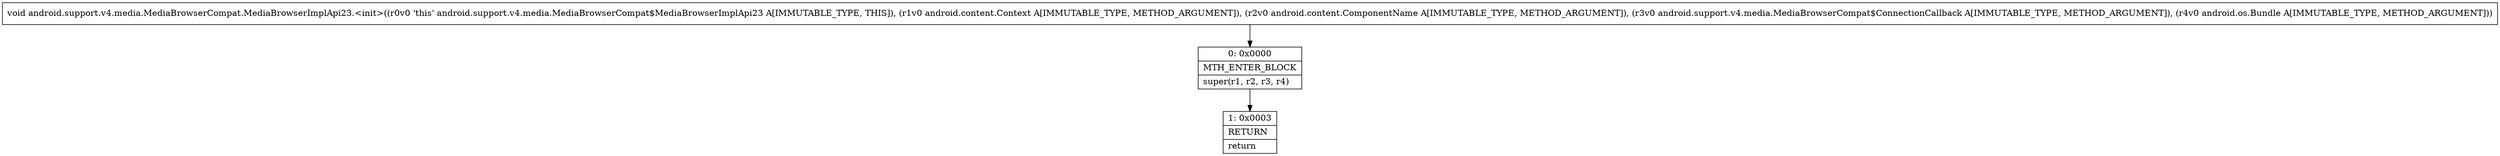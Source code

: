 digraph "CFG forandroid.support.v4.media.MediaBrowserCompat.MediaBrowserImplApi23.\<init\>(Landroid\/content\/Context;Landroid\/content\/ComponentName;Landroid\/support\/v4\/media\/MediaBrowserCompat$ConnectionCallback;Landroid\/os\/Bundle;)V" {
Node_0 [shape=record,label="{0\:\ 0x0000|MTH_ENTER_BLOCK\l|super(r1, r2, r3, r4)\l}"];
Node_1 [shape=record,label="{1\:\ 0x0003|RETURN\l|return\l}"];
MethodNode[shape=record,label="{void android.support.v4.media.MediaBrowserCompat.MediaBrowserImplApi23.\<init\>((r0v0 'this' android.support.v4.media.MediaBrowserCompat$MediaBrowserImplApi23 A[IMMUTABLE_TYPE, THIS]), (r1v0 android.content.Context A[IMMUTABLE_TYPE, METHOD_ARGUMENT]), (r2v0 android.content.ComponentName A[IMMUTABLE_TYPE, METHOD_ARGUMENT]), (r3v0 android.support.v4.media.MediaBrowserCompat$ConnectionCallback A[IMMUTABLE_TYPE, METHOD_ARGUMENT]), (r4v0 android.os.Bundle A[IMMUTABLE_TYPE, METHOD_ARGUMENT])) }"];
MethodNode -> Node_0;
Node_0 -> Node_1;
}

